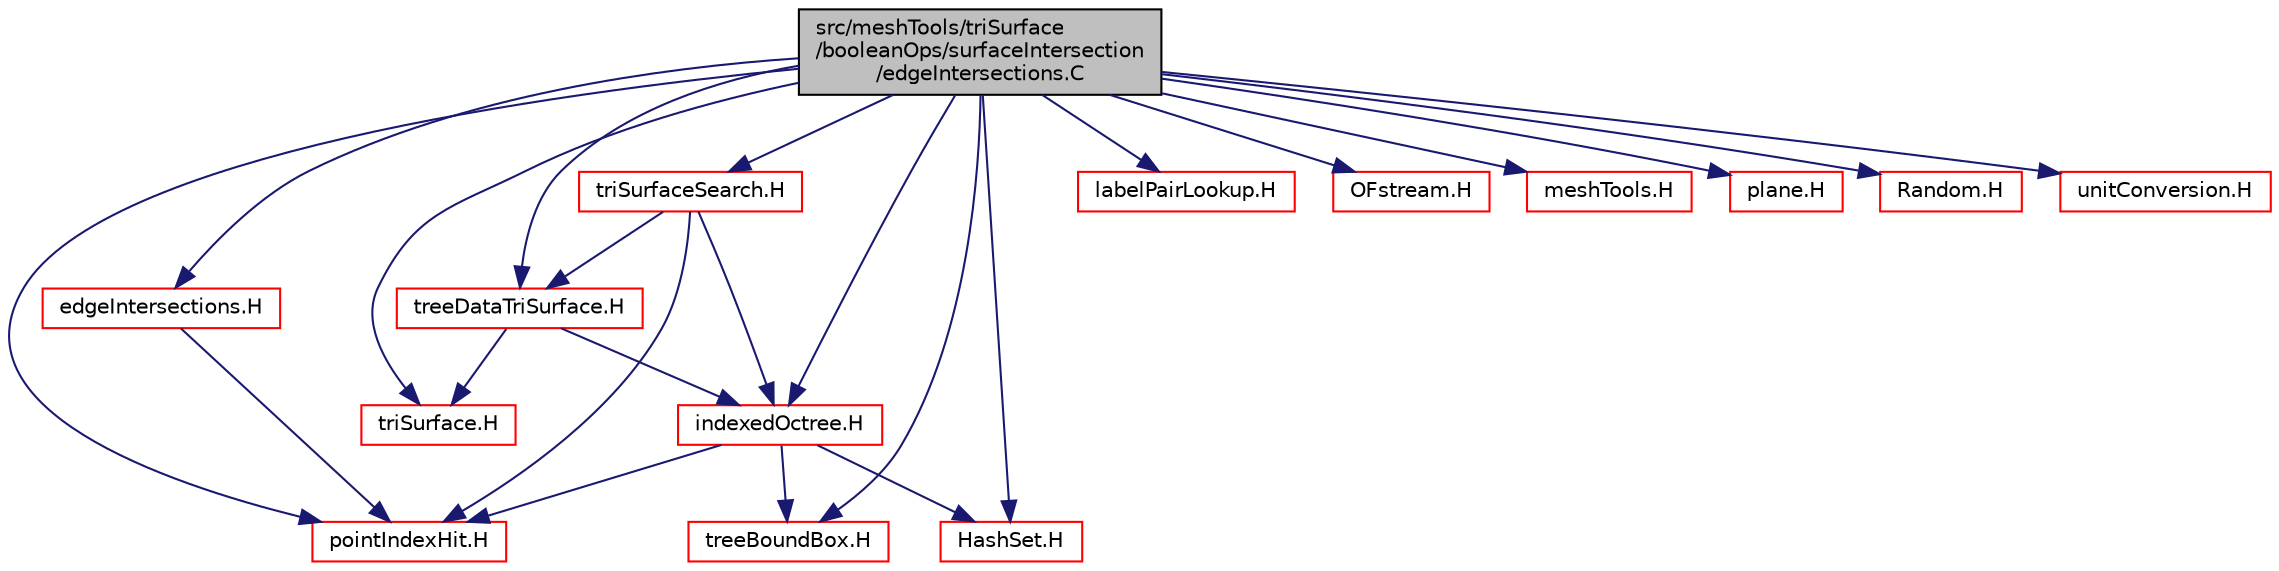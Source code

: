 digraph "src/meshTools/triSurface/booleanOps/surfaceIntersection/edgeIntersections.C"
{
  bgcolor="transparent";
  edge [fontname="Helvetica",fontsize="10",labelfontname="Helvetica",labelfontsize="10"];
  node [fontname="Helvetica",fontsize="10",shape=record];
  Node0 [label="src/meshTools/triSurface\l/booleanOps/surfaceIntersection\l/edgeIntersections.C",height=0.2,width=0.4,color="black", fillcolor="grey75", style="filled", fontcolor="black"];
  Node0 -> Node1 [color="midnightblue",fontsize="10",style="solid",fontname="Helvetica"];
  Node1 [label="edgeIntersections.H",height=0.2,width=0.4,color="red",URL="$a08888.html"];
  Node1 -> Node2 [color="midnightblue",fontsize="10",style="solid",fontname="Helvetica"];
  Node2 [label="pointIndexHit.H",height=0.2,width=0.4,color="red",URL="$a12812.html"];
  Node0 -> Node128 [color="midnightblue",fontsize="10",style="solid",fontname="Helvetica"];
  Node128 [label="triSurfaceSearch.H",height=0.2,width=0.4,color="red",URL="$a08936.html"];
  Node128 -> Node2 [color="midnightblue",fontsize="10",style="solid",fontname="Helvetica"];
  Node128 -> Node129 [color="midnightblue",fontsize="10",style="solid",fontname="Helvetica"];
  Node129 [label="indexedOctree.H",height=0.2,width=0.4,color="red",URL="$a09083.html"];
  Node129 -> Node130 [color="midnightblue",fontsize="10",style="solid",fontname="Helvetica"];
  Node130 [label="treeBoundBox.H",height=0.2,width=0.4,color="red",URL="$a12896.html"];
  Node129 -> Node2 [color="midnightblue",fontsize="10",style="solid",fontname="Helvetica"];
  Node129 -> Node170 [color="midnightblue",fontsize="10",style="solid",fontname="Helvetica"];
  Node170 [label="HashSet.H",height=0.2,width=0.4,color="red",URL="$a09173.html"];
  Node128 -> Node178 [color="midnightblue",fontsize="10",style="solid",fontname="Helvetica"];
  Node178 [label="treeDataTriSurface.H",height=0.2,width=0.4,color="red",URL="$a08264.html"];
  Node178 -> Node181 [color="midnightblue",fontsize="10",style="solid",fontname="Helvetica"];
  Node181 [label="triSurface.H",height=0.2,width=0.4,color="red",URL="$a17525.html"];
  Node178 -> Node129 [color="midnightblue",fontsize="10",style="solid",fontname="Helvetica"];
  Node0 -> Node199 [color="midnightblue",fontsize="10",style="solid",fontname="Helvetica"];
  Node199 [label="labelPairLookup.H",height=0.2,width=0.4,color="red",URL="$a17438.html"];
  Node0 -> Node200 [color="midnightblue",fontsize="10",style="solid",fontname="Helvetica"];
  Node200 [label="OFstream.H",height=0.2,width=0.4,color="red",URL="$a09791.html"];
  Node0 -> Node170 [color="midnightblue",fontsize="10",style="solid",fontname="Helvetica"];
  Node0 -> Node181 [color="midnightblue",fontsize="10",style="solid",fontname="Helvetica"];
  Node0 -> Node2 [color="midnightblue",fontsize="10",style="solid",fontname="Helvetica"];
  Node0 -> Node178 [color="midnightblue",fontsize="10",style="solid",fontname="Helvetica"];
  Node0 -> Node129 [color="midnightblue",fontsize="10",style="solid",fontname="Helvetica"];
  Node0 -> Node202 [color="midnightblue",fontsize="10",style="solid",fontname="Helvetica"];
  Node202 [label="meshTools.H",height=0.2,width=0.4,color="red",URL="$a08357.html"];
  Node0 -> Node208 [color="midnightblue",fontsize="10",style="solid",fontname="Helvetica"];
  Node208 [label="plane.H",height=0.2,width=0.4,color="red",URL="$a12824.html"];
  Node0 -> Node169 [color="midnightblue",fontsize="10",style="solid",fontname="Helvetica"];
  Node169 [label="Random.H",height=0.2,width=0.4,color="red",URL="$a13259.html"];
  Node0 -> Node219 [color="midnightblue",fontsize="10",style="solid",fontname="Helvetica"];
  Node219 [label="unitConversion.H",height=0.2,width=0.4,color="red",URL="$a11012.html",tooltip="Unit conversion functions. "];
  Node0 -> Node130 [color="midnightblue",fontsize="10",style="solid",fontname="Helvetica"];
}
